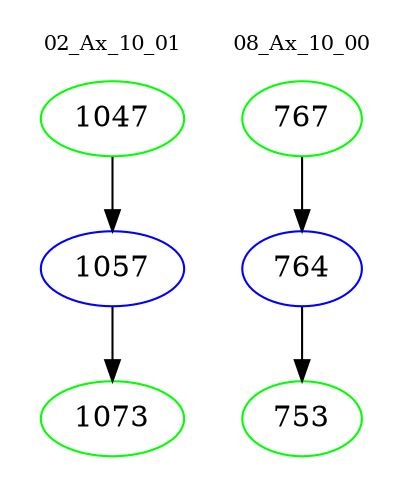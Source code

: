digraph{
subgraph cluster_0 {
color = white
label = "02_Ax_10_01";
fontsize=10;
T0_1047 [label="1047", color="green"]
T0_1047 -> T0_1057 [color="black"]
T0_1057 [label="1057", color="blue"]
T0_1057 -> T0_1073 [color="black"]
T0_1073 [label="1073", color="green"]
}
subgraph cluster_1 {
color = white
label = "08_Ax_10_00";
fontsize=10;
T1_767 [label="767", color="green"]
T1_767 -> T1_764 [color="black"]
T1_764 [label="764", color="blue"]
T1_764 -> T1_753 [color="black"]
T1_753 [label="753", color="green"]
}
}
